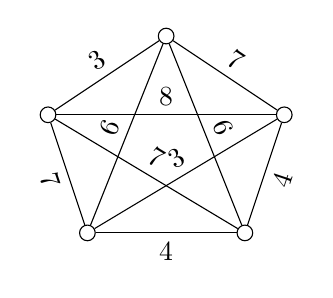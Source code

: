 \begin{tikzpicture}


\node[circle,inner sep=2pt,draw]  (v2) at (0,0) {};
\node[circle,inner sep=2pt,draw]  (v1) at (-1.5,-1) {};
\node[circle,inner sep=2pt,draw]  (v3) at (1.5,-1) {};
\node[circle,inner sep=2pt,draw]  (v5) at (-1,-2.5) {};
\node[circle,inner sep=2pt,draw]  (v4) at (1,-2.5) {};

\draw  (v1) -- (v2) node [above,midway,sloped] {3} ;
\draw  (v2) -- (v3) node [above,midway,sloped] {7};
\draw  (v3) -- (v4) node [below,midway,sloped] {4};
\draw  (v4) -- (v5) node [below,midway,sloped] {4};
\draw  (v5) -- (v1) node [below,midway,sloped] {7};

\draw  (v5) -- (v2) node [above,midway,sloped] {6};
\draw  (v2) -- (v4) node [above,midway,sloped] {6};
\draw  (v4) -- (v1) node [above,midway,sloped] {7};
\draw  (v1) -- (v3) node [above,midway,sloped] {8};
\draw  (v3) -- (v5) node [above,midway,sloped] {3};


\end{tikzpicture}